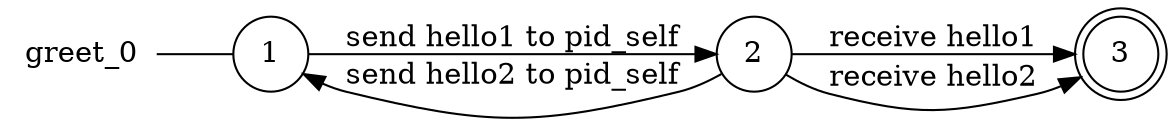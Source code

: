 digraph greet_0 {
	rankdir="LR";
	n_0 [label="greet_0", shape="plaintext"];
	n_1 [id="1", shape=circle, label="1"];
	n_0 -> n_1 [arrowhead=none];
	n_2 [id="2", shape=circle, label="2"];
	n_3 [id="3", shape=doublecircle, label="3"];

	n_2 -> n_1 [id="[$e|5]", label="send hello2 to pid_self"];
	n_2 -> n_3 [id="[$e|6]", label="receive hello1"];
	n_2 -> n_3 [id="[$e|0]", label="receive hello2"];
	n_1 -> n_2 [id="[$e|3]", label="send hello1 to pid_self"];
}

